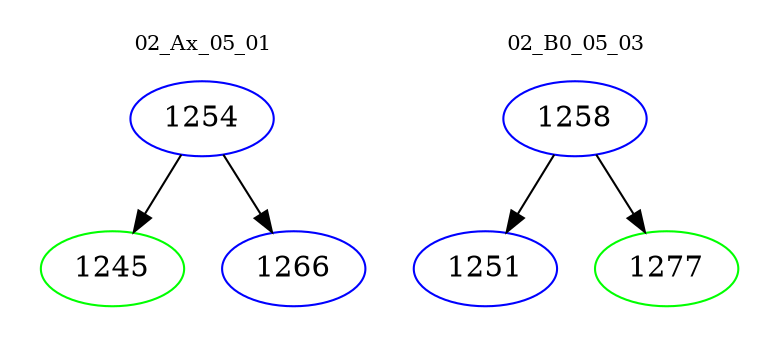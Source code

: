 digraph{
subgraph cluster_0 {
color = white
label = "02_Ax_05_01";
fontsize=10;
T0_1254 [label="1254", color="blue"]
T0_1254 -> T0_1245 [color="black"]
T0_1245 [label="1245", color="green"]
T0_1254 -> T0_1266 [color="black"]
T0_1266 [label="1266", color="blue"]
}
subgraph cluster_1 {
color = white
label = "02_B0_05_03";
fontsize=10;
T1_1258 [label="1258", color="blue"]
T1_1258 -> T1_1251 [color="black"]
T1_1251 [label="1251", color="blue"]
T1_1258 -> T1_1277 [color="black"]
T1_1277 [label="1277", color="green"]
}
}

